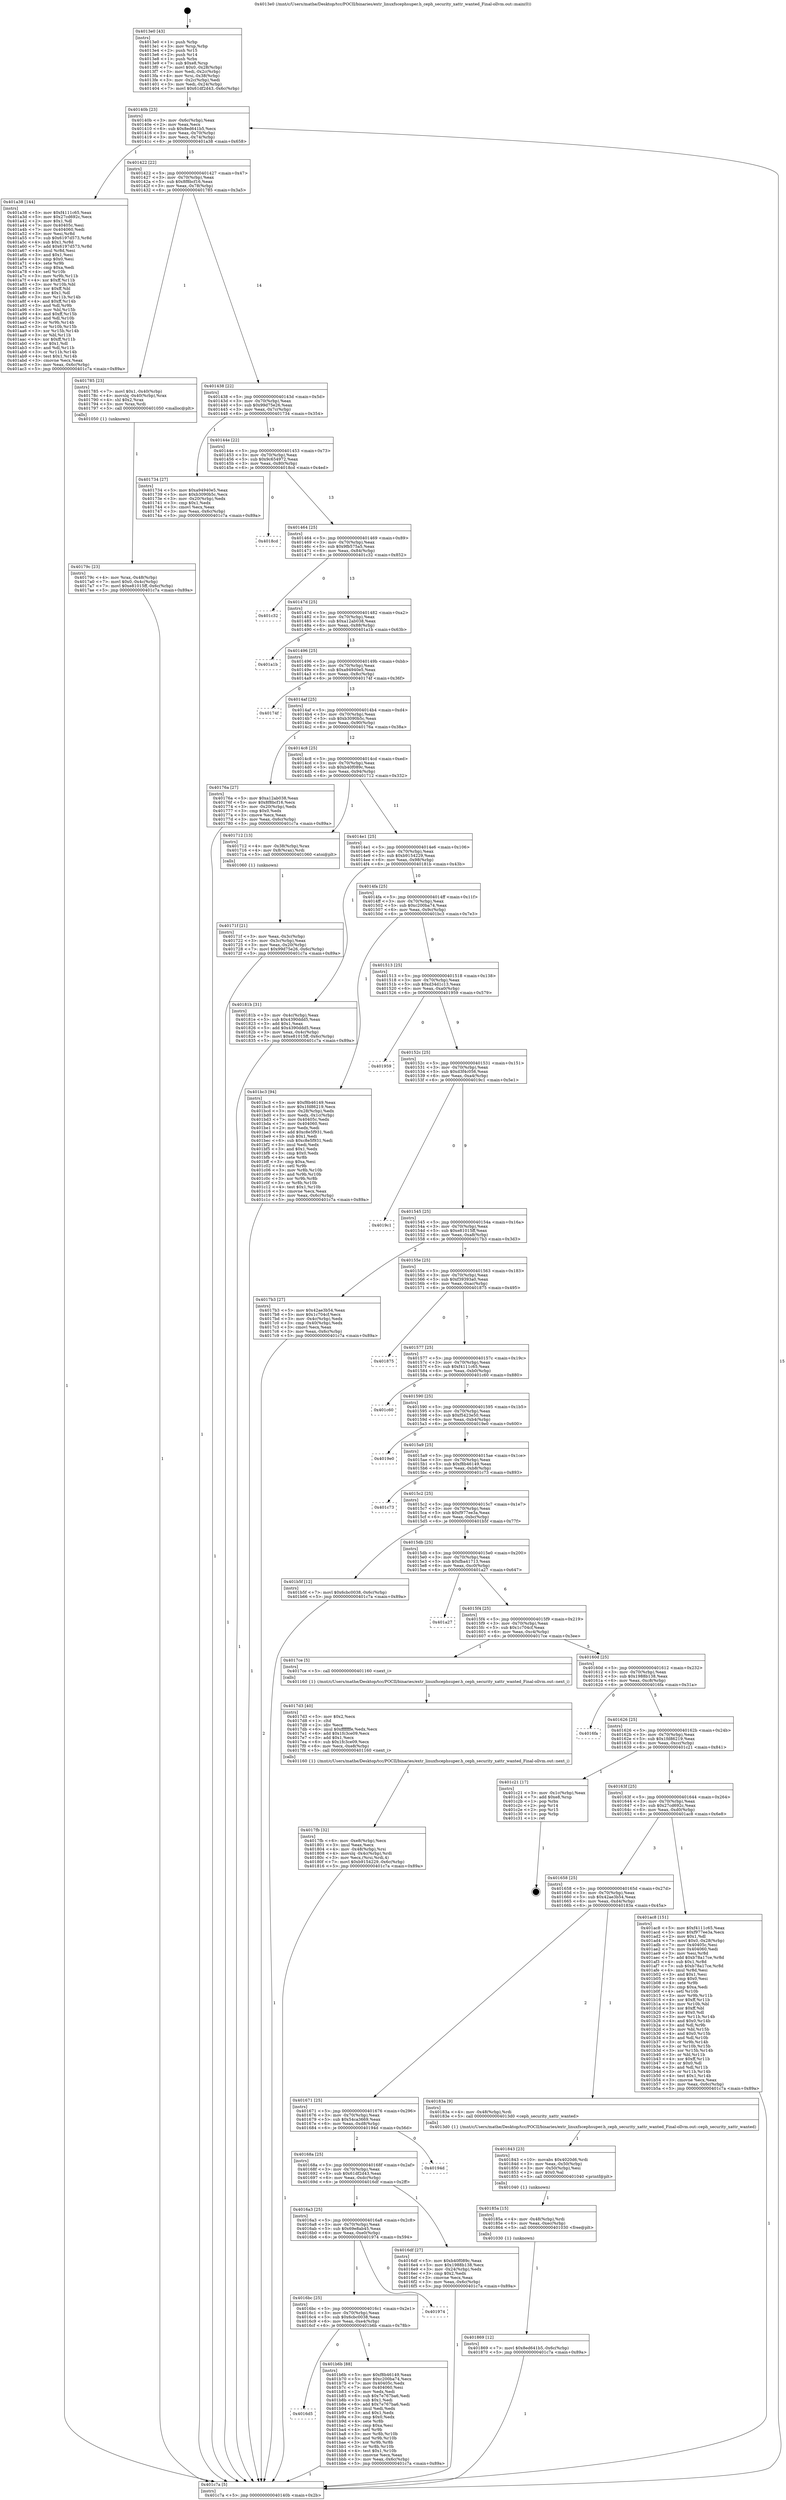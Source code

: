 digraph "0x4013e0" {
  label = "0x4013e0 (/mnt/c/Users/mathe/Desktop/tcc/POCII/binaries/extr_linuxfscephsuper.h_ceph_security_xattr_wanted_Final-ollvm.out::main(0))"
  labelloc = "t"
  node[shape=record]

  Entry [label="",width=0.3,height=0.3,shape=circle,fillcolor=black,style=filled]
  "0x40140b" [label="{
     0x40140b [23]\l
     | [instrs]\l
     &nbsp;&nbsp;0x40140b \<+3\>: mov -0x6c(%rbp),%eax\l
     &nbsp;&nbsp;0x40140e \<+2\>: mov %eax,%ecx\l
     &nbsp;&nbsp;0x401410 \<+6\>: sub $0x8ed641b5,%ecx\l
     &nbsp;&nbsp;0x401416 \<+3\>: mov %eax,-0x70(%rbp)\l
     &nbsp;&nbsp;0x401419 \<+3\>: mov %ecx,-0x74(%rbp)\l
     &nbsp;&nbsp;0x40141c \<+6\>: je 0000000000401a38 \<main+0x658\>\l
  }"]
  "0x401a38" [label="{
     0x401a38 [144]\l
     | [instrs]\l
     &nbsp;&nbsp;0x401a38 \<+5\>: mov $0xf4111c65,%eax\l
     &nbsp;&nbsp;0x401a3d \<+5\>: mov $0x27cd692c,%ecx\l
     &nbsp;&nbsp;0x401a42 \<+2\>: mov $0x1,%dl\l
     &nbsp;&nbsp;0x401a44 \<+7\>: mov 0x40405c,%esi\l
     &nbsp;&nbsp;0x401a4b \<+7\>: mov 0x404060,%edi\l
     &nbsp;&nbsp;0x401a52 \<+3\>: mov %esi,%r8d\l
     &nbsp;&nbsp;0x401a55 \<+7\>: sub $0x6197d573,%r8d\l
     &nbsp;&nbsp;0x401a5c \<+4\>: sub $0x1,%r8d\l
     &nbsp;&nbsp;0x401a60 \<+7\>: add $0x6197d573,%r8d\l
     &nbsp;&nbsp;0x401a67 \<+4\>: imul %r8d,%esi\l
     &nbsp;&nbsp;0x401a6b \<+3\>: and $0x1,%esi\l
     &nbsp;&nbsp;0x401a6e \<+3\>: cmp $0x0,%esi\l
     &nbsp;&nbsp;0x401a71 \<+4\>: sete %r9b\l
     &nbsp;&nbsp;0x401a75 \<+3\>: cmp $0xa,%edi\l
     &nbsp;&nbsp;0x401a78 \<+4\>: setl %r10b\l
     &nbsp;&nbsp;0x401a7c \<+3\>: mov %r9b,%r11b\l
     &nbsp;&nbsp;0x401a7f \<+4\>: xor $0xff,%r11b\l
     &nbsp;&nbsp;0x401a83 \<+3\>: mov %r10b,%bl\l
     &nbsp;&nbsp;0x401a86 \<+3\>: xor $0xff,%bl\l
     &nbsp;&nbsp;0x401a89 \<+3\>: xor $0x1,%dl\l
     &nbsp;&nbsp;0x401a8c \<+3\>: mov %r11b,%r14b\l
     &nbsp;&nbsp;0x401a8f \<+4\>: and $0xff,%r14b\l
     &nbsp;&nbsp;0x401a93 \<+3\>: and %dl,%r9b\l
     &nbsp;&nbsp;0x401a96 \<+3\>: mov %bl,%r15b\l
     &nbsp;&nbsp;0x401a99 \<+4\>: and $0xff,%r15b\l
     &nbsp;&nbsp;0x401a9d \<+3\>: and %dl,%r10b\l
     &nbsp;&nbsp;0x401aa0 \<+3\>: or %r9b,%r14b\l
     &nbsp;&nbsp;0x401aa3 \<+3\>: or %r10b,%r15b\l
     &nbsp;&nbsp;0x401aa6 \<+3\>: xor %r15b,%r14b\l
     &nbsp;&nbsp;0x401aa9 \<+3\>: or %bl,%r11b\l
     &nbsp;&nbsp;0x401aac \<+4\>: xor $0xff,%r11b\l
     &nbsp;&nbsp;0x401ab0 \<+3\>: or $0x1,%dl\l
     &nbsp;&nbsp;0x401ab3 \<+3\>: and %dl,%r11b\l
     &nbsp;&nbsp;0x401ab6 \<+3\>: or %r11b,%r14b\l
     &nbsp;&nbsp;0x401ab9 \<+4\>: test $0x1,%r14b\l
     &nbsp;&nbsp;0x401abd \<+3\>: cmovne %ecx,%eax\l
     &nbsp;&nbsp;0x401ac0 \<+3\>: mov %eax,-0x6c(%rbp)\l
     &nbsp;&nbsp;0x401ac3 \<+5\>: jmp 0000000000401c7a \<main+0x89a\>\l
  }"]
  "0x401422" [label="{
     0x401422 [22]\l
     | [instrs]\l
     &nbsp;&nbsp;0x401422 \<+5\>: jmp 0000000000401427 \<main+0x47\>\l
     &nbsp;&nbsp;0x401427 \<+3\>: mov -0x70(%rbp),%eax\l
     &nbsp;&nbsp;0x40142a \<+5\>: sub $0x8f8bcf16,%eax\l
     &nbsp;&nbsp;0x40142f \<+3\>: mov %eax,-0x78(%rbp)\l
     &nbsp;&nbsp;0x401432 \<+6\>: je 0000000000401785 \<main+0x3a5\>\l
  }"]
  Exit [label="",width=0.3,height=0.3,shape=circle,fillcolor=black,style=filled,peripheries=2]
  "0x401785" [label="{
     0x401785 [23]\l
     | [instrs]\l
     &nbsp;&nbsp;0x401785 \<+7\>: movl $0x1,-0x40(%rbp)\l
     &nbsp;&nbsp;0x40178c \<+4\>: movslq -0x40(%rbp),%rax\l
     &nbsp;&nbsp;0x401790 \<+4\>: shl $0x2,%rax\l
     &nbsp;&nbsp;0x401794 \<+3\>: mov %rax,%rdi\l
     &nbsp;&nbsp;0x401797 \<+5\>: call 0000000000401050 \<malloc@plt\>\l
     | [calls]\l
     &nbsp;&nbsp;0x401050 \{1\} (unknown)\l
  }"]
  "0x401438" [label="{
     0x401438 [22]\l
     | [instrs]\l
     &nbsp;&nbsp;0x401438 \<+5\>: jmp 000000000040143d \<main+0x5d\>\l
     &nbsp;&nbsp;0x40143d \<+3\>: mov -0x70(%rbp),%eax\l
     &nbsp;&nbsp;0x401440 \<+5\>: sub $0x99d75e26,%eax\l
     &nbsp;&nbsp;0x401445 \<+3\>: mov %eax,-0x7c(%rbp)\l
     &nbsp;&nbsp;0x401448 \<+6\>: je 0000000000401734 \<main+0x354\>\l
  }"]
  "0x4016d5" [label="{
     0x4016d5\l
  }", style=dashed]
  "0x401734" [label="{
     0x401734 [27]\l
     | [instrs]\l
     &nbsp;&nbsp;0x401734 \<+5\>: mov $0xa94940e5,%eax\l
     &nbsp;&nbsp;0x401739 \<+5\>: mov $0xb3090b5c,%ecx\l
     &nbsp;&nbsp;0x40173e \<+3\>: mov -0x20(%rbp),%edx\l
     &nbsp;&nbsp;0x401741 \<+3\>: cmp $0x1,%edx\l
     &nbsp;&nbsp;0x401744 \<+3\>: cmovl %ecx,%eax\l
     &nbsp;&nbsp;0x401747 \<+3\>: mov %eax,-0x6c(%rbp)\l
     &nbsp;&nbsp;0x40174a \<+5\>: jmp 0000000000401c7a \<main+0x89a\>\l
  }"]
  "0x40144e" [label="{
     0x40144e [22]\l
     | [instrs]\l
     &nbsp;&nbsp;0x40144e \<+5\>: jmp 0000000000401453 \<main+0x73\>\l
     &nbsp;&nbsp;0x401453 \<+3\>: mov -0x70(%rbp),%eax\l
     &nbsp;&nbsp;0x401456 \<+5\>: sub $0x9c654972,%eax\l
     &nbsp;&nbsp;0x40145b \<+3\>: mov %eax,-0x80(%rbp)\l
     &nbsp;&nbsp;0x40145e \<+6\>: je 00000000004018cd \<main+0x4ed\>\l
  }"]
  "0x401b6b" [label="{
     0x401b6b [88]\l
     | [instrs]\l
     &nbsp;&nbsp;0x401b6b \<+5\>: mov $0xf8b46149,%eax\l
     &nbsp;&nbsp;0x401b70 \<+5\>: mov $0xc200ba74,%ecx\l
     &nbsp;&nbsp;0x401b75 \<+7\>: mov 0x40405c,%edx\l
     &nbsp;&nbsp;0x401b7c \<+7\>: mov 0x404060,%esi\l
     &nbsp;&nbsp;0x401b83 \<+2\>: mov %edx,%edi\l
     &nbsp;&nbsp;0x401b85 \<+6\>: sub $0x7e767ba6,%edi\l
     &nbsp;&nbsp;0x401b8b \<+3\>: sub $0x1,%edi\l
     &nbsp;&nbsp;0x401b8e \<+6\>: add $0x7e767ba6,%edi\l
     &nbsp;&nbsp;0x401b94 \<+3\>: imul %edi,%edx\l
     &nbsp;&nbsp;0x401b97 \<+3\>: and $0x1,%edx\l
     &nbsp;&nbsp;0x401b9a \<+3\>: cmp $0x0,%edx\l
     &nbsp;&nbsp;0x401b9d \<+4\>: sete %r8b\l
     &nbsp;&nbsp;0x401ba1 \<+3\>: cmp $0xa,%esi\l
     &nbsp;&nbsp;0x401ba4 \<+4\>: setl %r9b\l
     &nbsp;&nbsp;0x401ba8 \<+3\>: mov %r8b,%r10b\l
     &nbsp;&nbsp;0x401bab \<+3\>: and %r9b,%r10b\l
     &nbsp;&nbsp;0x401bae \<+3\>: xor %r9b,%r8b\l
     &nbsp;&nbsp;0x401bb1 \<+3\>: or %r8b,%r10b\l
     &nbsp;&nbsp;0x401bb4 \<+4\>: test $0x1,%r10b\l
     &nbsp;&nbsp;0x401bb8 \<+3\>: cmovne %ecx,%eax\l
     &nbsp;&nbsp;0x401bbb \<+3\>: mov %eax,-0x6c(%rbp)\l
     &nbsp;&nbsp;0x401bbe \<+5\>: jmp 0000000000401c7a \<main+0x89a\>\l
  }"]
  "0x4018cd" [label="{
     0x4018cd\l
  }", style=dashed]
  "0x401464" [label="{
     0x401464 [25]\l
     | [instrs]\l
     &nbsp;&nbsp;0x401464 \<+5\>: jmp 0000000000401469 \<main+0x89\>\l
     &nbsp;&nbsp;0x401469 \<+3\>: mov -0x70(%rbp),%eax\l
     &nbsp;&nbsp;0x40146c \<+5\>: sub $0x9fb575a5,%eax\l
     &nbsp;&nbsp;0x401471 \<+6\>: mov %eax,-0x84(%rbp)\l
     &nbsp;&nbsp;0x401477 \<+6\>: je 0000000000401c32 \<main+0x852\>\l
  }"]
  "0x4016bc" [label="{
     0x4016bc [25]\l
     | [instrs]\l
     &nbsp;&nbsp;0x4016bc \<+5\>: jmp 00000000004016c1 \<main+0x2e1\>\l
     &nbsp;&nbsp;0x4016c1 \<+3\>: mov -0x70(%rbp),%eax\l
     &nbsp;&nbsp;0x4016c4 \<+5\>: sub $0x6cbc0038,%eax\l
     &nbsp;&nbsp;0x4016c9 \<+6\>: mov %eax,-0xe4(%rbp)\l
     &nbsp;&nbsp;0x4016cf \<+6\>: je 0000000000401b6b \<main+0x78b\>\l
  }"]
  "0x401c32" [label="{
     0x401c32\l
  }", style=dashed]
  "0x40147d" [label="{
     0x40147d [25]\l
     | [instrs]\l
     &nbsp;&nbsp;0x40147d \<+5\>: jmp 0000000000401482 \<main+0xa2\>\l
     &nbsp;&nbsp;0x401482 \<+3\>: mov -0x70(%rbp),%eax\l
     &nbsp;&nbsp;0x401485 \<+5\>: sub $0xa12ab038,%eax\l
     &nbsp;&nbsp;0x40148a \<+6\>: mov %eax,-0x88(%rbp)\l
     &nbsp;&nbsp;0x401490 \<+6\>: je 0000000000401a1b \<main+0x63b\>\l
  }"]
  "0x401974" [label="{
     0x401974\l
  }", style=dashed]
  "0x401a1b" [label="{
     0x401a1b\l
  }", style=dashed]
  "0x401496" [label="{
     0x401496 [25]\l
     | [instrs]\l
     &nbsp;&nbsp;0x401496 \<+5\>: jmp 000000000040149b \<main+0xbb\>\l
     &nbsp;&nbsp;0x40149b \<+3\>: mov -0x70(%rbp),%eax\l
     &nbsp;&nbsp;0x40149e \<+5\>: sub $0xa94940e5,%eax\l
     &nbsp;&nbsp;0x4014a3 \<+6\>: mov %eax,-0x8c(%rbp)\l
     &nbsp;&nbsp;0x4014a9 \<+6\>: je 000000000040174f \<main+0x36f\>\l
  }"]
  "0x401869" [label="{
     0x401869 [12]\l
     | [instrs]\l
     &nbsp;&nbsp;0x401869 \<+7\>: movl $0x8ed641b5,-0x6c(%rbp)\l
     &nbsp;&nbsp;0x401870 \<+5\>: jmp 0000000000401c7a \<main+0x89a\>\l
  }"]
  "0x40174f" [label="{
     0x40174f\l
  }", style=dashed]
  "0x4014af" [label="{
     0x4014af [25]\l
     | [instrs]\l
     &nbsp;&nbsp;0x4014af \<+5\>: jmp 00000000004014b4 \<main+0xd4\>\l
     &nbsp;&nbsp;0x4014b4 \<+3\>: mov -0x70(%rbp),%eax\l
     &nbsp;&nbsp;0x4014b7 \<+5\>: sub $0xb3090b5c,%eax\l
     &nbsp;&nbsp;0x4014bc \<+6\>: mov %eax,-0x90(%rbp)\l
     &nbsp;&nbsp;0x4014c2 \<+6\>: je 000000000040176a \<main+0x38a\>\l
  }"]
  "0x40185a" [label="{
     0x40185a [15]\l
     | [instrs]\l
     &nbsp;&nbsp;0x40185a \<+4\>: mov -0x48(%rbp),%rdi\l
     &nbsp;&nbsp;0x40185e \<+6\>: mov %eax,-0xec(%rbp)\l
     &nbsp;&nbsp;0x401864 \<+5\>: call 0000000000401030 \<free@plt\>\l
     | [calls]\l
     &nbsp;&nbsp;0x401030 \{1\} (unknown)\l
  }"]
  "0x40176a" [label="{
     0x40176a [27]\l
     | [instrs]\l
     &nbsp;&nbsp;0x40176a \<+5\>: mov $0xa12ab038,%eax\l
     &nbsp;&nbsp;0x40176f \<+5\>: mov $0x8f8bcf16,%ecx\l
     &nbsp;&nbsp;0x401774 \<+3\>: mov -0x20(%rbp),%edx\l
     &nbsp;&nbsp;0x401777 \<+3\>: cmp $0x0,%edx\l
     &nbsp;&nbsp;0x40177a \<+3\>: cmove %ecx,%eax\l
     &nbsp;&nbsp;0x40177d \<+3\>: mov %eax,-0x6c(%rbp)\l
     &nbsp;&nbsp;0x401780 \<+5\>: jmp 0000000000401c7a \<main+0x89a\>\l
  }"]
  "0x4014c8" [label="{
     0x4014c8 [25]\l
     | [instrs]\l
     &nbsp;&nbsp;0x4014c8 \<+5\>: jmp 00000000004014cd \<main+0xed\>\l
     &nbsp;&nbsp;0x4014cd \<+3\>: mov -0x70(%rbp),%eax\l
     &nbsp;&nbsp;0x4014d0 \<+5\>: sub $0xb40f089c,%eax\l
     &nbsp;&nbsp;0x4014d5 \<+6\>: mov %eax,-0x94(%rbp)\l
     &nbsp;&nbsp;0x4014db \<+6\>: je 0000000000401712 \<main+0x332\>\l
  }"]
  "0x401843" [label="{
     0x401843 [23]\l
     | [instrs]\l
     &nbsp;&nbsp;0x401843 \<+10\>: movabs $0x4020d6,%rdi\l
     &nbsp;&nbsp;0x40184d \<+3\>: mov %eax,-0x50(%rbp)\l
     &nbsp;&nbsp;0x401850 \<+3\>: mov -0x50(%rbp),%esi\l
     &nbsp;&nbsp;0x401853 \<+2\>: mov $0x0,%al\l
     &nbsp;&nbsp;0x401855 \<+5\>: call 0000000000401040 \<printf@plt\>\l
     | [calls]\l
     &nbsp;&nbsp;0x401040 \{1\} (unknown)\l
  }"]
  "0x401712" [label="{
     0x401712 [13]\l
     | [instrs]\l
     &nbsp;&nbsp;0x401712 \<+4\>: mov -0x38(%rbp),%rax\l
     &nbsp;&nbsp;0x401716 \<+4\>: mov 0x8(%rax),%rdi\l
     &nbsp;&nbsp;0x40171a \<+5\>: call 0000000000401060 \<atoi@plt\>\l
     | [calls]\l
     &nbsp;&nbsp;0x401060 \{1\} (unknown)\l
  }"]
  "0x4014e1" [label="{
     0x4014e1 [25]\l
     | [instrs]\l
     &nbsp;&nbsp;0x4014e1 \<+5\>: jmp 00000000004014e6 \<main+0x106\>\l
     &nbsp;&nbsp;0x4014e6 \<+3\>: mov -0x70(%rbp),%eax\l
     &nbsp;&nbsp;0x4014e9 \<+5\>: sub $0xb9154229,%eax\l
     &nbsp;&nbsp;0x4014ee \<+6\>: mov %eax,-0x98(%rbp)\l
     &nbsp;&nbsp;0x4014f4 \<+6\>: je 000000000040181b \<main+0x43b\>\l
  }"]
  "0x4017fb" [label="{
     0x4017fb [32]\l
     | [instrs]\l
     &nbsp;&nbsp;0x4017fb \<+6\>: mov -0xe8(%rbp),%ecx\l
     &nbsp;&nbsp;0x401801 \<+3\>: imul %eax,%ecx\l
     &nbsp;&nbsp;0x401804 \<+4\>: mov -0x48(%rbp),%rsi\l
     &nbsp;&nbsp;0x401808 \<+4\>: movslq -0x4c(%rbp),%rdi\l
     &nbsp;&nbsp;0x40180c \<+3\>: mov %ecx,(%rsi,%rdi,4)\l
     &nbsp;&nbsp;0x40180f \<+7\>: movl $0xb9154229,-0x6c(%rbp)\l
     &nbsp;&nbsp;0x401816 \<+5\>: jmp 0000000000401c7a \<main+0x89a\>\l
  }"]
  "0x40181b" [label="{
     0x40181b [31]\l
     | [instrs]\l
     &nbsp;&nbsp;0x40181b \<+3\>: mov -0x4c(%rbp),%eax\l
     &nbsp;&nbsp;0x40181e \<+5\>: sub $0x4390ddd5,%eax\l
     &nbsp;&nbsp;0x401823 \<+3\>: add $0x1,%eax\l
     &nbsp;&nbsp;0x401826 \<+5\>: add $0x4390ddd5,%eax\l
     &nbsp;&nbsp;0x40182b \<+3\>: mov %eax,-0x4c(%rbp)\l
     &nbsp;&nbsp;0x40182e \<+7\>: movl $0xe81015ff,-0x6c(%rbp)\l
     &nbsp;&nbsp;0x401835 \<+5\>: jmp 0000000000401c7a \<main+0x89a\>\l
  }"]
  "0x4014fa" [label="{
     0x4014fa [25]\l
     | [instrs]\l
     &nbsp;&nbsp;0x4014fa \<+5\>: jmp 00000000004014ff \<main+0x11f\>\l
     &nbsp;&nbsp;0x4014ff \<+3\>: mov -0x70(%rbp),%eax\l
     &nbsp;&nbsp;0x401502 \<+5\>: sub $0xc200ba74,%eax\l
     &nbsp;&nbsp;0x401507 \<+6\>: mov %eax,-0x9c(%rbp)\l
     &nbsp;&nbsp;0x40150d \<+6\>: je 0000000000401bc3 \<main+0x7e3\>\l
  }"]
  "0x4017d3" [label="{
     0x4017d3 [40]\l
     | [instrs]\l
     &nbsp;&nbsp;0x4017d3 \<+5\>: mov $0x2,%ecx\l
     &nbsp;&nbsp;0x4017d8 \<+1\>: cltd\l
     &nbsp;&nbsp;0x4017d9 \<+2\>: idiv %ecx\l
     &nbsp;&nbsp;0x4017db \<+6\>: imul $0xfffffffe,%edx,%ecx\l
     &nbsp;&nbsp;0x4017e1 \<+6\>: add $0x1fc3ce09,%ecx\l
     &nbsp;&nbsp;0x4017e7 \<+3\>: add $0x1,%ecx\l
     &nbsp;&nbsp;0x4017ea \<+6\>: sub $0x1fc3ce09,%ecx\l
     &nbsp;&nbsp;0x4017f0 \<+6\>: mov %ecx,-0xe8(%rbp)\l
     &nbsp;&nbsp;0x4017f6 \<+5\>: call 0000000000401160 \<next_i\>\l
     | [calls]\l
     &nbsp;&nbsp;0x401160 \{1\} (/mnt/c/Users/mathe/Desktop/tcc/POCII/binaries/extr_linuxfscephsuper.h_ceph_security_xattr_wanted_Final-ollvm.out::next_i)\l
  }"]
  "0x401bc3" [label="{
     0x401bc3 [94]\l
     | [instrs]\l
     &nbsp;&nbsp;0x401bc3 \<+5\>: mov $0xf8b46149,%eax\l
     &nbsp;&nbsp;0x401bc8 \<+5\>: mov $0x1fd86219,%ecx\l
     &nbsp;&nbsp;0x401bcd \<+3\>: mov -0x28(%rbp),%edx\l
     &nbsp;&nbsp;0x401bd0 \<+3\>: mov %edx,-0x1c(%rbp)\l
     &nbsp;&nbsp;0x401bd3 \<+7\>: mov 0x40405c,%edx\l
     &nbsp;&nbsp;0x401bda \<+7\>: mov 0x404060,%esi\l
     &nbsp;&nbsp;0x401be1 \<+2\>: mov %edx,%edi\l
     &nbsp;&nbsp;0x401be3 \<+6\>: add $0xc8e5f931,%edi\l
     &nbsp;&nbsp;0x401be9 \<+3\>: sub $0x1,%edi\l
     &nbsp;&nbsp;0x401bec \<+6\>: sub $0xc8e5f931,%edi\l
     &nbsp;&nbsp;0x401bf2 \<+3\>: imul %edi,%edx\l
     &nbsp;&nbsp;0x401bf5 \<+3\>: and $0x1,%edx\l
     &nbsp;&nbsp;0x401bf8 \<+3\>: cmp $0x0,%edx\l
     &nbsp;&nbsp;0x401bfb \<+4\>: sete %r8b\l
     &nbsp;&nbsp;0x401bff \<+3\>: cmp $0xa,%esi\l
     &nbsp;&nbsp;0x401c02 \<+4\>: setl %r9b\l
     &nbsp;&nbsp;0x401c06 \<+3\>: mov %r8b,%r10b\l
     &nbsp;&nbsp;0x401c09 \<+3\>: and %r9b,%r10b\l
     &nbsp;&nbsp;0x401c0c \<+3\>: xor %r9b,%r8b\l
     &nbsp;&nbsp;0x401c0f \<+3\>: or %r8b,%r10b\l
     &nbsp;&nbsp;0x401c12 \<+4\>: test $0x1,%r10b\l
     &nbsp;&nbsp;0x401c16 \<+3\>: cmovne %ecx,%eax\l
     &nbsp;&nbsp;0x401c19 \<+3\>: mov %eax,-0x6c(%rbp)\l
     &nbsp;&nbsp;0x401c1c \<+5\>: jmp 0000000000401c7a \<main+0x89a\>\l
  }"]
  "0x401513" [label="{
     0x401513 [25]\l
     | [instrs]\l
     &nbsp;&nbsp;0x401513 \<+5\>: jmp 0000000000401518 \<main+0x138\>\l
     &nbsp;&nbsp;0x401518 \<+3\>: mov -0x70(%rbp),%eax\l
     &nbsp;&nbsp;0x40151b \<+5\>: sub $0xd34d1c13,%eax\l
     &nbsp;&nbsp;0x401520 \<+6\>: mov %eax,-0xa0(%rbp)\l
     &nbsp;&nbsp;0x401526 \<+6\>: je 0000000000401959 \<main+0x579\>\l
  }"]
  "0x40179c" [label="{
     0x40179c [23]\l
     | [instrs]\l
     &nbsp;&nbsp;0x40179c \<+4\>: mov %rax,-0x48(%rbp)\l
     &nbsp;&nbsp;0x4017a0 \<+7\>: movl $0x0,-0x4c(%rbp)\l
     &nbsp;&nbsp;0x4017a7 \<+7\>: movl $0xe81015ff,-0x6c(%rbp)\l
     &nbsp;&nbsp;0x4017ae \<+5\>: jmp 0000000000401c7a \<main+0x89a\>\l
  }"]
  "0x401959" [label="{
     0x401959\l
  }", style=dashed]
  "0x40152c" [label="{
     0x40152c [25]\l
     | [instrs]\l
     &nbsp;&nbsp;0x40152c \<+5\>: jmp 0000000000401531 \<main+0x151\>\l
     &nbsp;&nbsp;0x401531 \<+3\>: mov -0x70(%rbp),%eax\l
     &nbsp;&nbsp;0x401534 \<+5\>: sub $0xd3f4c056,%eax\l
     &nbsp;&nbsp;0x401539 \<+6\>: mov %eax,-0xa4(%rbp)\l
     &nbsp;&nbsp;0x40153f \<+6\>: je 00000000004019c1 \<main+0x5e1\>\l
  }"]
  "0x40171f" [label="{
     0x40171f [21]\l
     | [instrs]\l
     &nbsp;&nbsp;0x40171f \<+3\>: mov %eax,-0x3c(%rbp)\l
     &nbsp;&nbsp;0x401722 \<+3\>: mov -0x3c(%rbp),%eax\l
     &nbsp;&nbsp;0x401725 \<+3\>: mov %eax,-0x20(%rbp)\l
     &nbsp;&nbsp;0x401728 \<+7\>: movl $0x99d75e26,-0x6c(%rbp)\l
     &nbsp;&nbsp;0x40172f \<+5\>: jmp 0000000000401c7a \<main+0x89a\>\l
  }"]
  "0x4019c1" [label="{
     0x4019c1\l
  }", style=dashed]
  "0x401545" [label="{
     0x401545 [25]\l
     | [instrs]\l
     &nbsp;&nbsp;0x401545 \<+5\>: jmp 000000000040154a \<main+0x16a\>\l
     &nbsp;&nbsp;0x40154a \<+3\>: mov -0x70(%rbp),%eax\l
     &nbsp;&nbsp;0x40154d \<+5\>: sub $0xe81015ff,%eax\l
     &nbsp;&nbsp;0x401552 \<+6\>: mov %eax,-0xa8(%rbp)\l
     &nbsp;&nbsp;0x401558 \<+6\>: je 00000000004017b3 \<main+0x3d3\>\l
  }"]
  "0x4013e0" [label="{
     0x4013e0 [43]\l
     | [instrs]\l
     &nbsp;&nbsp;0x4013e0 \<+1\>: push %rbp\l
     &nbsp;&nbsp;0x4013e1 \<+3\>: mov %rsp,%rbp\l
     &nbsp;&nbsp;0x4013e4 \<+2\>: push %r15\l
     &nbsp;&nbsp;0x4013e6 \<+2\>: push %r14\l
     &nbsp;&nbsp;0x4013e8 \<+1\>: push %rbx\l
     &nbsp;&nbsp;0x4013e9 \<+7\>: sub $0xe8,%rsp\l
     &nbsp;&nbsp;0x4013f0 \<+7\>: movl $0x0,-0x28(%rbp)\l
     &nbsp;&nbsp;0x4013f7 \<+3\>: mov %edi,-0x2c(%rbp)\l
     &nbsp;&nbsp;0x4013fa \<+4\>: mov %rsi,-0x38(%rbp)\l
     &nbsp;&nbsp;0x4013fe \<+3\>: mov -0x2c(%rbp),%edi\l
     &nbsp;&nbsp;0x401401 \<+3\>: mov %edi,-0x24(%rbp)\l
     &nbsp;&nbsp;0x401404 \<+7\>: movl $0x61df2d43,-0x6c(%rbp)\l
  }"]
  "0x4017b3" [label="{
     0x4017b3 [27]\l
     | [instrs]\l
     &nbsp;&nbsp;0x4017b3 \<+5\>: mov $0x42ae3b54,%eax\l
     &nbsp;&nbsp;0x4017b8 \<+5\>: mov $0x1c704cf,%ecx\l
     &nbsp;&nbsp;0x4017bd \<+3\>: mov -0x4c(%rbp),%edx\l
     &nbsp;&nbsp;0x4017c0 \<+3\>: cmp -0x40(%rbp),%edx\l
     &nbsp;&nbsp;0x4017c3 \<+3\>: cmovl %ecx,%eax\l
     &nbsp;&nbsp;0x4017c6 \<+3\>: mov %eax,-0x6c(%rbp)\l
     &nbsp;&nbsp;0x4017c9 \<+5\>: jmp 0000000000401c7a \<main+0x89a\>\l
  }"]
  "0x40155e" [label="{
     0x40155e [25]\l
     | [instrs]\l
     &nbsp;&nbsp;0x40155e \<+5\>: jmp 0000000000401563 \<main+0x183\>\l
     &nbsp;&nbsp;0x401563 \<+3\>: mov -0x70(%rbp),%eax\l
     &nbsp;&nbsp;0x401566 \<+5\>: sub $0xf39393a0,%eax\l
     &nbsp;&nbsp;0x40156b \<+6\>: mov %eax,-0xac(%rbp)\l
     &nbsp;&nbsp;0x401571 \<+6\>: je 0000000000401875 \<main+0x495\>\l
  }"]
  "0x401c7a" [label="{
     0x401c7a [5]\l
     | [instrs]\l
     &nbsp;&nbsp;0x401c7a \<+5\>: jmp 000000000040140b \<main+0x2b\>\l
  }"]
  "0x401875" [label="{
     0x401875\l
  }", style=dashed]
  "0x401577" [label="{
     0x401577 [25]\l
     | [instrs]\l
     &nbsp;&nbsp;0x401577 \<+5\>: jmp 000000000040157c \<main+0x19c\>\l
     &nbsp;&nbsp;0x40157c \<+3\>: mov -0x70(%rbp),%eax\l
     &nbsp;&nbsp;0x40157f \<+5\>: sub $0xf4111c65,%eax\l
     &nbsp;&nbsp;0x401584 \<+6\>: mov %eax,-0xb0(%rbp)\l
     &nbsp;&nbsp;0x40158a \<+6\>: je 0000000000401c60 \<main+0x880\>\l
  }"]
  "0x4016a3" [label="{
     0x4016a3 [25]\l
     | [instrs]\l
     &nbsp;&nbsp;0x4016a3 \<+5\>: jmp 00000000004016a8 \<main+0x2c8\>\l
     &nbsp;&nbsp;0x4016a8 \<+3\>: mov -0x70(%rbp),%eax\l
     &nbsp;&nbsp;0x4016ab \<+5\>: sub $0x69e8ab45,%eax\l
     &nbsp;&nbsp;0x4016b0 \<+6\>: mov %eax,-0xe0(%rbp)\l
     &nbsp;&nbsp;0x4016b6 \<+6\>: je 0000000000401974 \<main+0x594\>\l
  }"]
  "0x401c60" [label="{
     0x401c60\l
  }", style=dashed]
  "0x401590" [label="{
     0x401590 [25]\l
     | [instrs]\l
     &nbsp;&nbsp;0x401590 \<+5\>: jmp 0000000000401595 \<main+0x1b5\>\l
     &nbsp;&nbsp;0x401595 \<+3\>: mov -0x70(%rbp),%eax\l
     &nbsp;&nbsp;0x401598 \<+5\>: sub $0xf5423e50,%eax\l
     &nbsp;&nbsp;0x40159d \<+6\>: mov %eax,-0xb4(%rbp)\l
     &nbsp;&nbsp;0x4015a3 \<+6\>: je 00000000004019e0 \<main+0x600\>\l
  }"]
  "0x4016df" [label="{
     0x4016df [27]\l
     | [instrs]\l
     &nbsp;&nbsp;0x4016df \<+5\>: mov $0xb40f089c,%eax\l
     &nbsp;&nbsp;0x4016e4 \<+5\>: mov $0x1988b138,%ecx\l
     &nbsp;&nbsp;0x4016e9 \<+3\>: mov -0x24(%rbp),%edx\l
     &nbsp;&nbsp;0x4016ec \<+3\>: cmp $0x2,%edx\l
     &nbsp;&nbsp;0x4016ef \<+3\>: cmovne %ecx,%eax\l
     &nbsp;&nbsp;0x4016f2 \<+3\>: mov %eax,-0x6c(%rbp)\l
     &nbsp;&nbsp;0x4016f5 \<+5\>: jmp 0000000000401c7a \<main+0x89a\>\l
  }"]
  "0x4019e0" [label="{
     0x4019e0\l
  }", style=dashed]
  "0x4015a9" [label="{
     0x4015a9 [25]\l
     | [instrs]\l
     &nbsp;&nbsp;0x4015a9 \<+5\>: jmp 00000000004015ae \<main+0x1ce\>\l
     &nbsp;&nbsp;0x4015ae \<+3\>: mov -0x70(%rbp),%eax\l
     &nbsp;&nbsp;0x4015b1 \<+5\>: sub $0xf8b46149,%eax\l
     &nbsp;&nbsp;0x4015b6 \<+6\>: mov %eax,-0xb8(%rbp)\l
     &nbsp;&nbsp;0x4015bc \<+6\>: je 0000000000401c73 \<main+0x893\>\l
  }"]
  "0x40168a" [label="{
     0x40168a [25]\l
     | [instrs]\l
     &nbsp;&nbsp;0x40168a \<+5\>: jmp 000000000040168f \<main+0x2af\>\l
     &nbsp;&nbsp;0x40168f \<+3\>: mov -0x70(%rbp),%eax\l
     &nbsp;&nbsp;0x401692 \<+5\>: sub $0x61df2d43,%eax\l
     &nbsp;&nbsp;0x401697 \<+6\>: mov %eax,-0xdc(%rbp)\l
     &nbsp;&nbsp;0x40169d \<+6\>: je 00000000004016df \<main+0x2ff\>\l
  }"]
  "0x401c73" [label="{
     0x401c73\l
  }", style=dashed]
  "0x4015c2" [label="{
     0x4015c2 [25]\l
     | [instrs]\l
     &nbsp;&nbsp;0x4015c2 \<+5\>: jmp 00000000004015c7 \<main+0x1e7\>\l
     &nbsp;&nbsp;0x4015c7 \<+3\>: mov -0x70(%rbp),%eax\l
     &nbsp;&nbsp;0x4015ca \<+5\>: sub $0xf977ee3a,%eax\l
     &nbsp;&nbsp;0x4015cf \<+6\>: mov %eax,-0xbc(%rbp)\l
     &nbsp;&nbsp;0x4015d5 \<+6\>: je 0000000000401b5f \<main+0x77f\>\l
  }"]
  "0x40194d" [label="{
     0x40194d\l
  }", style=dashed]
  "0x401b5f" [label="{
     0x401b5f [12]\l
     | [instrs]\l
     &nbsp;&nbsp;0x401b5f \<+7\>: movl $0x6cbc0038,-0x6c(%rbp)\l
     &nbsp;&nbsp;0x401b66 \<+5\>: jmp 0000000000401c7a \<main+0x89a\>\l
  }"]
  "0x4015db" [label="{
     0x4015db [25]\l
     | [instrs]\l
     &nbsp;&nbsp;0x4015db \<+5\>: jmp 00000000004015e0 \<main+0x200\>\l
     &nbsp;&nbsp;0x4015e0 \<+3\>: mov -0x70(%rbp),%eax\l
     &nbsp;&nbsp;0x4015e3 \<+5\>: sub $0xfba41713,%eax\l
     &nbsp;&nbsp;0x4015e8 \<+6\>: mov %eax,-0xc0(%rbp)\l
     &nbsp;&nbsp;0x4015ee \<+6\>: je 0000000000401a27 \<main+0x647\>\l
  }"]
  "0x401671" [label="{
     0x401671 [25]\l
     | [instrs]\l
     &nbsp;&nbsp;0x401671 \<+5\>: jmp 0000000000401676 \<main+0x296\>\l
     &nbsp;&nbsp;0x401676 \<+3\>: mov -0x70(%rbp),%eax\l
     &nbsp;&nbsp;0x401679 \<+5\>: sub $0x54ca3669,%eax\l
     &nbsp;&nbsp;0x40167e \<+6\>: mov %eax,-0xd8(%rbp)\l
     &nbsp;&nbsp;0x401684 \<+6\>: je 000000000040194d \<main+0x56d\>\l
  }"]
  "0x401a27" [label="{
     0x401a27\l
  }", style=dashed]
  "0x4015f4" [label="{
     0x4015f4 [25]\l
     | [instrs]\l
     &nbsp;&nbsp;0x4015f4 \<+5\>: jmp 00000000004015f9 \<main+0x219\>\l
     &nbsp;&nbsp;0x4015f9 \<+3\>: mov -0x70(%rbp),%eax\l
     &nbsp;&nbsp;0x4015fc \<+5\>: sub $0x1c704cf,%eax\l
     &nbsp;&nbsp;0x401601 \<+6\>: mov %eax,-0xc4(%rbp)\l
     &nbsp;&nbsp;0x401607 \<+6\>: je 00000000004017ce \<main+0x3ee\>\l
  }"]
  "0x40183a" [label="{
     0x40183a [9]\l
     | [instrs]\l
     &nbsp;&nbsp;0x40183a \<+4\>: mov -0x48(%rbp),%rdi\l
     &nbsp;&nbsp;0x40183e \<+5\>: call 00000000004013d0 \<ceph_security_xattr_wanted\>\l
     | [calls]\l
     &nbsp;&nbsp;0x4013d0 \{1\} (/mnt/c/Users/mathe/Desktop/tcc/POCII/binaries/extr_linuxfscephsuper.h_ceph_security_xattr_wanted_Final-ollvm.out::ceph_security_xattr_wanted)\l
  }"]
  "0x4017ce" [label="{
     0x4017ce [5]\l
     | [instrs]\l
     &nbsp;&nbsp;0x4017ce \<+5\>: call 0000000000401160 \<next_i\>\l
     | [calls]\l
     &nbsp;&nbsp;0x401160 \{1\} (/mnt/c/Users/mathe/Desktop/tcc/POCII/binaries/extr_linuxfscephsuper.h_ceph_security_xattr_wanted_Final-ollvm.out::next_i)\l
  }"]
  "0x40160d" [label="{
     0x40160d [25]\l
     | [instrs]\l
     &nbsp;&nbsp;0x40160d \<+5\>: jmp 0000000000401612 \<main+0x232\>\l
     &nbsp;&nbsp;0x401612 \<+3\>: mov -0x70(%rbp),%eax\l
     &nbsp;&nbsp;0x401615 \<+5\>: sub $0x1988b138,%eax\l
     &nbsp;&nbsp;0x40161a \<+6\>: mov %eax,-0xc8(%rbp)\l
     &nbsp;&nbsp;0x401620 \<+6\>: je 00000000004016fa \<main+0x31a\>\l
  }"]
  "0x401658" [label="{
     0x401658 [25]\l
     | [instrs]\l
     &nbsp;&nbsp;0x401658 \<+5\>: jmp 000000000040165d \<main+0x27d\>\l
     &nbsp;&nbsp;0x40165d \<+3\>: mov -0x70(%rbp),%eax\l
     &nbsp;&nbsp;0x401660 \<+5\>: sub $0x42ae3b54,%eax\l
     &nbsp;&nbsp;0x401665 \<+6\>: mov %eax,-0xd4(%rbp)\l
     &nbsp;&nbsp;0x40166b \<+6\>: je 000000000040183a \<main+0x45a\>\l
  }"]
  "0x4016fa" [label="{
     0x4016fa\l
  }", style=dashed]
  "0x401626" [label="{
     0x401626 [25]\l
     | [instrs]\l
     &nbsp;&nbsp;0x401626 \<+5\>: jmp 000000000040162b \<main+0x24b\>\l
     &nbsp;&nbsp;0x40162b \<+3\>: mov -0x70(%rbp),%eax\l
     &nbsp;&nbsp;0x40162e \<+5\>: sub $0x1fd86219,%eax\l
     &nbsp;&nbsp;0x401633 \<+6\>: mov %eax,-0xcc(%rbp)\l
     &nbsp;&nbsp;0x401639 \<+6\>: je 0000000000401c21 \<main+0x841\>\l
  }"]
  "0x401ac8" [label="{
     0x401ac8 [151]\l
     | [instrs]\l
     &nbsp;&nbsp;0x401ac8 \<+5\>: mov $0xf4111c65,%eax\l
     &nbsp;&nbsp;0x401acd \<+5\>: mov $0xf977ee3a,%ecx\l
     &nbsp;&nbsp;0x401ad2 \<+2\>: mov $0x1,%dl\l
     &nbsp;&nbsp;0x401ad4 \<+7\>: movl $0x0,-0x28(%rbp)\l
     &nbsp;&nbsp;0x401adb \<+7\>: mov 0x40405c,%esi\l
     &nbsp;&nbsp;0x401ae2 \<+7\>: mov 0x404060,%edi\l
     &nbsp;&nbsp;0x401ae9 \<+3\>: mov %esi,%r8d\l
     &nbsp;&nbsp;0x401aec \<+7\>: add $0xb78a17ce,%r8d\l
     &nbsp;&nbsp;0x401af3 \<+4\>: sub $0x1,%r8d\l
     &nbsp;&nbsp;0x401af7 \<+7\>: sub $0xb78a17ce,%r8d\l
     &nbsp;&nbsp;0x401afe \<+4\>: imul %r8d,%esi\l
     &nbsp;&nbsp;0x401b02 \<+3\>: and $0x1,%esi\l
     &nbsp;&nbsp;0x401b05 \<+3\>: cmp $0x0,%esi\l
     &nbsp;&nbsp;0x401b08 \<+4\>: sete %r9b\l
     &nbsp;&nbsp;0x401b0c \<+3\>: cmp $0xa,%edi\l
     &nbsp;&nbsp;0x401b0f \<+4\>: setl %r10b\l
     &nbsp;&nbsp;0x401b13 \<+3\>: mov %r9b,%r11b\l
     &nbsp;&nbsp;0x401b16 \<+4\>: xor $0xff,%r11b\l
     &nbsp;&nbsp;0x401b1a \<+3\>: mov %r10b,%bl\l
     &nbsp;&nbsp;0x401b1d \<+3\>: xor $0xff,%bl\l
     &nbsp;&nbsp;0x401b20 \<+3\>: xor $0x0,%dl\l
     &nbsp;&nbsp;0x401b23 \<+3\>: mov %r11b,%r14b\l
     &nbsp;&nbsp;0x401b26 \<+4\>: and $0x0,%r14b\l
     &nbsp;&nbsp;0x401b2a \<+3\>: and %dl,%r9b\l
     &nbsp;&nbsp;0x401b2d \<+3\>: mov %bl,%r15b\l
     &nbsp;&nbsp;0x401b30 \<+4\>: and $0x0,%r15b\l
     &nbsp;&nbsp;0x401b34 \<+3\>: and %dl,%r10b\l
     &nbsp;&nbsp;0x401b37 \<+3\>: or %r9b,%r14b\l
     &nbsp;&nbsp;0x401b3a \<+3\>: or %r10b,%r15b\l
     &nbsp;&nbsp;0x401b3d \<+3\>: xor %r15b,%r14b\l
     &nbsp;&nbsp;0x401b40 \<+3\>: or %bl,%r11b\l
     &nbsp;&nbsp;0x401b43 \<+4\>: xor $0xff,%r11b\l
     &nbsp;&nbsp;0x401b47 \<+3\>: or $0x0,%dl\l
     &nbsp;&nbsp;0x401b4a \<+3\>: and %dl,%r11b\l
     &nbsp;&nbsp;0x401b4d \<+3\>: or %r11b,%r14b\l
     &nbsp;&nbsp;0x401b50 \<+4\>: test $0x1,%r14b\l
     &nbsp;&nbsp;0x401b54 \<+3\>: cmovne %ecx,%eax\l
     &nbsp;&nbsp;0x401b57 \<+3\>: mov %eax,-0x6c(%rbp)\l
     &nbsp;&nbsp;0x401b5a \<+5\>: jmp 0000000000401c7a \<main+0x89a\>\l
  }"]
  "0x401c21" [label="{
     0x401c21 [17]\l
     | [instrs]\l
     &nbsp;&nbsp;0x401c21 \<+3\>: mov -0x1c(%rbp),%eax\l
     &nbsp;&nbsp;0x401c24 \<+7\>: add $0xe8,%rsp\l
     &nbsp;&nbsp;0x401c2b \<+1\>: pop %rbx\l
     &nbsp;&nbsp;0x401c2c \<+2\>: pop %r14\l
     &nbsp;&nbsp;0x401c2e \<+2\>: pop %r15\l
     &nbsp;&nbsp;0x401c30 \<+1\>: pop %rbp\l
     &nbsp;&nbsp;0x401c31 \<+1\>: ret\l
  }"]
  "0x40163f" [label="{
     0x40163f [25]\l
     | [instrs]\l
     &nbsp;&nbsp;0x40163f \<+5\>: jmp 0000000000401644 \<main+0x264\>\l
     &nbsp;&nbsp;0x401644 \<+3\>: mov -0x70(%rbp),%eax\l
     &nbsp;&nbsp;0x401647 \<+5\>: sub $0x27cd692c,%eax\l
     &nbsp;&nbsp;0x40164c \<+6\>: mov %eax,-0xd0(%rbp)\l
     &nbsp;&nbsp;0x401652 \<+6\>: je 0000000000401ac8 \<main+0x6e8\>\l
  }"]
  Entry -> "0x4013e0" [label=" 1"]
  "0x40140b" -> "0x401a38" [label=" 1"]
  "0x40140b" -> "0x401422" [label=" 15"]
  "0x401c21" -> Exit [label=" 1"]
  "0x401422" -> "0x401785" [label=" 1"]
  "0x401422" -> "0x401438" [label=" 14"]
  "0x401bc3" -> "0x401c7a" [label=" 1"]
  "0x401438" -> "0x401734" [label=" 1"]
  "0x401438" -> "0x40144e" [label=" 13"]
  "0x401b6b" -> "0x401c7a" [label=" 1"]
  "0x40144e" -> "0x4018cd" [label=" 0"]
  "0x40144e" -> "0x401464" [label=" 13"]
  "0x4016bc" -> "0x4016d5" [label=" 0"]
  "0x401464" -> "0x401c32" [label=" 0"]
  "0x401464" -> "0x40147d" [label=" 13"]
  "0x4016bc" -> "0x401b6b" [label=" 1"]
  "0x40147d" -> "0x401a1b" [label=" 0"]
  "0x40147d" -> "0x401496" [label=" 13"]
  "0x4016a3" -> "0x4016bc" [label=" 1"]
  "0x401496" -> "0x40174f" [label=" 0"]
  "0x401496" -> "0x4014af" [label=" 13"]
  "0x4016a3" -> "0x401974" [label=" 0"]
  "0x4014af" -> "0x40176a" [label=" 1"]
  "0x4014af" -> "0x4014c8" [label=" 12"]
  "0x401b5f" -> "0x401c7a" [label=" 1"]
  "0x4014c8" -> "0x401712" [label=" 1"]
  "0x4014c8" -> "0x4014e1" [label=" 11"]
  "0x401ac8" -> "0x401c7a" [label=" 1"]
  "0x4014e1" -> "0x40181b" [label=" 1"]
  "0x4014e1" -> "0x4014fa" [label=" 10"]
  "0x401a38" -> "0x401c7a" [label=" 1"]
  "0x4014fa" -> "0x401bc3" [label=" 1"]
  "0x4014fa" -> "0x401513" [label=" 9"]
  "0x401869" -> "0x401c7a" [label=" 1"]
  "0x401513" -> "0x401959" [label=" 0"]
  "0x401513" -> "0x40152c" [label=" 9"]
  "0x40185a" -> "0x401869" [label=" 1"]
  "0x40152c" -> "0x4019c1" [label=" 0"]
  "0x40152c" -> "0x401545" [label=" 9"]
  "0x401843" -> "0x40185a" [label=" 1"]
  "0x401545" -> "0x4017b3" [label=" 2"]
  "0x401545" -> "0x40155e" [label=" 7"]
  "0x40183a" -> "0x401843" [label=" 1"]
  "0x40155e" -> "0x401875" [label=" 0"]
  "0x40155e" -> "0x401577" [label=" 7"]
  "0x40181b" -> "0x401c7a" [label=" 1"]
  "0x401577" -> "0x401c60" [label=" 0"]
  "0x401577" -> "0x401590" [label=" 7"]
  "0x4017fb" -> "0x401c7a" [label=" 1"]
  "0x401590" -> "0x4019e0" [label=" 0"]
  "0x401590" -> "0x4015a9" [label=" 7"]
  "0x4017d3" -> "0x4017fb" [label=" 1"]
  "0x4015a9" -> "0x401c73" [label=" 0"]
  "0x4015a9" -> "0x4015c2" [label=" 7"]
  "0x4017b3" -> "0x401c7a" [label=" 2"]
  "0x4015c2" -> "0x401b5f" [label=" 1"]
  "0x4015c2" -> "0x4015db" [label=" 6"]
  "0x40179c" -> "0x401c7a" [label=" 1"]
  "0x4015db" -> "0x401a27" [label=" 0"]
  "0x4015db" -> "0x4015f4" [label=" 6"]
  "0x40176a" -> "0x401c7a" [label=" 1"]
  "0x4015f4" -> "0x4017ce" [label=" 1"]
  "0x4015f4" -> "0x40160d" [label=" 5"]
  "0x401734" -> "0x401c7a" [label=" 1"]
  "0x40160d" -> "0x4016fa" [label=" 0"]
  "0x40160d" -> "0x401626" [label=" 5"]
  "0x401712" -> "0x40171f" [label=" 1"]
  "0x401626" -> "0x401c21" [label=" 1"]
  "0x401626" -> "0x40163f" [label=" 4"]
  "0x401c7a" -> "0x40140b" [label=" 15"]
  "0x40163f" -> "0x401ac8" [label=" 1"]
  "0x40163f" -> "0x401658" [label=" 3"]
  "0x40171f" -> "0x401c7a" [label=" 1"]
  "0x401658" -> "0x40183a" [label=" 1"]
  "0x401658" -> "0x401671" [label=" 2"]
  "0x401785" -> "0x40179c" [label=" 1"]
  "0x401671" -> "0x40194d" [label=" 0"]
  "0x401671" -> "0x40168a" [label=" 2"]
  "0x4017ce" -> "0x4017d3" [label=" 1"]
  "0x40168a" -> "0x4016df" [label=" 1"]
  "0x40168a" -> "0x4016a3" [label=" 1"]
  "0x4016df" -> "0x401c7a" [label=" 1"]
  "0x4013e0" -> "0x40140b" [label=" 1"]
}
